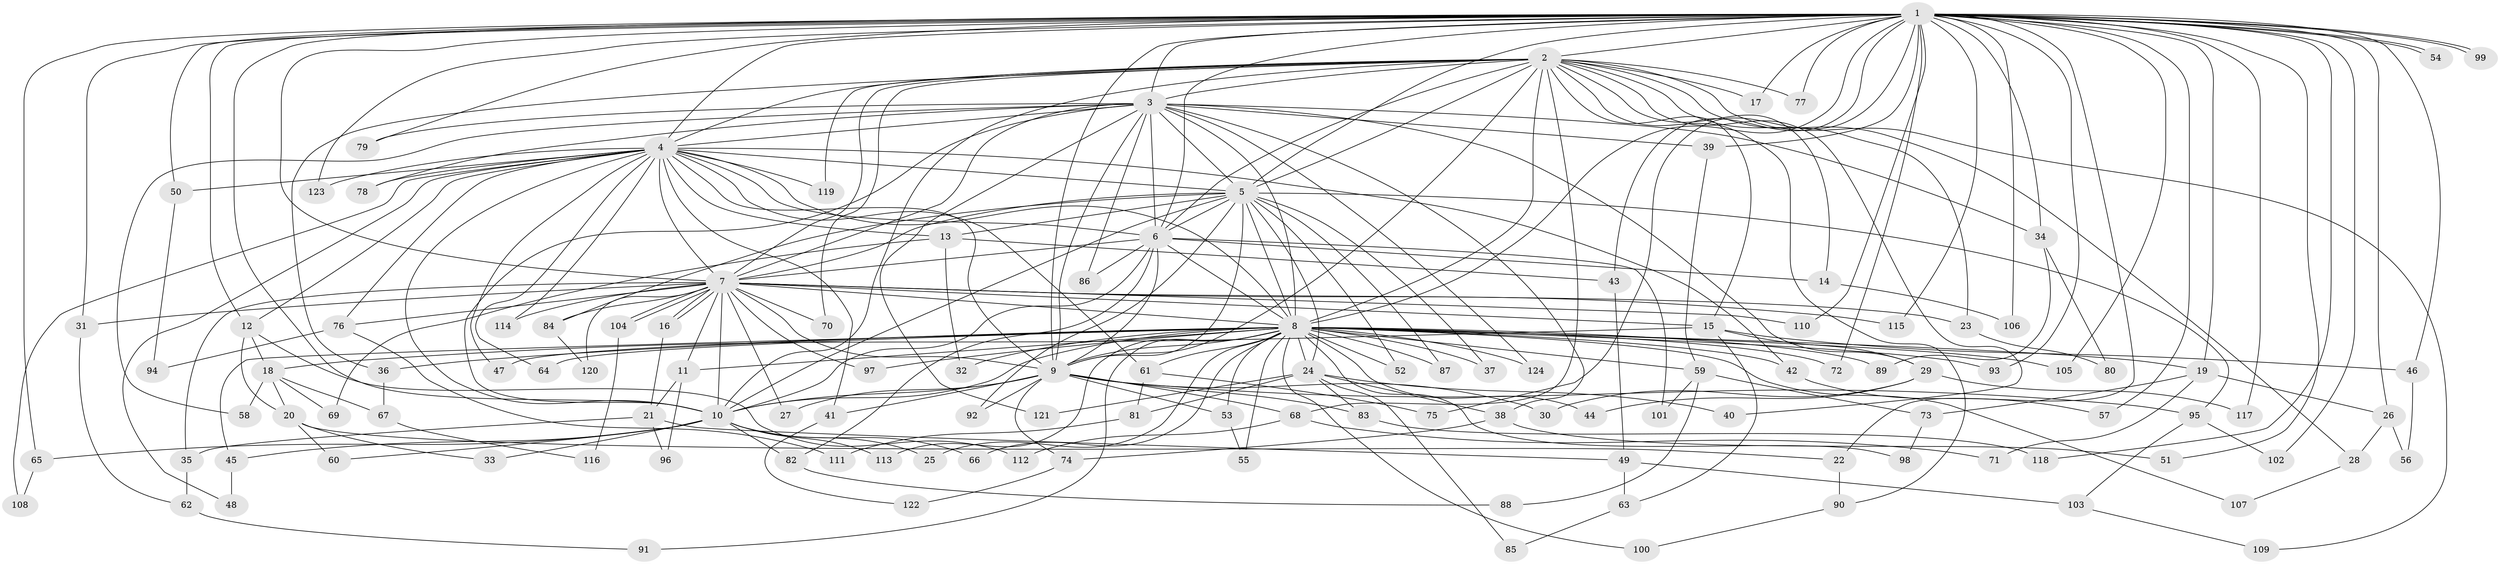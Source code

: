 // coarse degree distribution, {38: 0.009900990099009901, 33: 0.009900990099009901, 16: 0.019801980198019802, 21: 0.009900990099009901, 17: 0.019801980198019802, 11: 0.009900990099009901, 42: 0.009900990099009901, 6: 0.019801980198019802, 5: 0.06930693069306931, 3: 0.16831683168316833, 2: 0.5643564356435643, 7: 0.009900990099009901, 4: 0.0594059405940594, 1: 0.019801980198019802}
// Generated by graph-tools (version 1.1) at 2025/51/02/27/25 19:51:49]
// undirected, 124 vertices, 273 edges
graph export_dot {
graph [start="1"]
  node [color=gray90,style=filled];
  1;
  2;
  3;
  4;
  5;
  6;
  7;
  8;
  9;
  10;
  11;
  12;
  13;
  14;
  15;
  16;
  17;
  18;
  19;
  20;
  21;
  22;
  23;
  24;
  25;
  26;
  27;
  28;
  29;
  30;
  31;
  32;
  33;
  34;
  35;
  36;
  37;
  38;
  39;
  40;
  41;
  42;
  43;
  44;
  45;
  46;
  47;
  48;
  49;
  50;
  51;
  52;
  53;
  54;
  55;
  56;
  57;
  58;
  59;
  60;
  61;
  62;
  63;
  64;
  65;
  66;
  67;
  68;
  69;
  70;
  71;
  72;
  73;
  74;
  75;
  76;
  77;
  78;
  79;
  80;
  81;
  82;
  83;
  84;
  85;
  86;
  87;
  88;
  89;
  90;
  91;
  92;
  93;
  94;
  95;
  96;
  97;
  98;
  99;
  100;
  101;
  102;
  103;
  104;
  105;
  106;
  107;
  108;
  109;
  110;
  111;
  112;
  113;
  114;
  115;
  116;
  117;
  118;
  119;
  120;
  121;
  122;
  123;
  124;
  1 -- 2;
  1 -- 3;
  1 -- 4;
  1 -- 5;
  1 -- 6;
  1 -- 7;
  1 -- 8;
  1 -- 9;
  1 -- 10;
  1 -- 12;
  1 -- 17;
  1 -- 19;
  1 -- 22;
  1 -- 26;
  1 -- 31;
  1 -- 34;
  1 -- 39;
  1 -- 43;
  1 -- 46;
  1 -- 50;
  1 -- 51;
  1 -- 54;
  1 -- 54;
  1 -- 57;
  1 -- 65;
  1 -- 72;
  1 -- 75;
  1 -- 77;
  1 -- 79;
  1 -- 93;
  1 -- 99;
  1 -- 99;
  1 -- 102;
  1 -- 105;
  1 -- 106;
  1 -- 110;
  1 -- 115;
  1 -- 117;
  1 -- 118;
  1 -- 123;
  2 -- 3;
  2 -- 4;
  2 -- 5;
  2 -- 6;
  2 -- 7;
  2 -- 8;
  2 -- 9;
  2 -- 10;
  2 -- 14;
  2 -- 15;
  2 -- 17;
  2 -- 23;
  2 -- 28;
  2 -- 36;
  2 -- 40;
  2 -- 68;
  2 -- 70;
  2 -- 77;
  2 -- 90;
  2 -- 109;
  2 -- 119;
  3 -- 4;
  3 -- 5;
  3 -- 6;
  3 -- 7;
  3 -- 8;
  3 -- 9;
  3 -- 10;
  3 -- 29;
  3 -- 34;
  3 -- 38;
  3 -- 39;
  3 -- 58;
  3 -- 78;
  3 -- 79;
  3 -- 86;
  3 -- 121;
  3 -- 124;
  4 -- 5;
  4 -- 6;
  4 -- 7;
  4 -- 8;
  4 -- 9;
  4 -- 10;
  4 -- 12;
  4 -- 13;
  4 -- 41;
  4 -- 42;
  4 -- 47;
  4 -- 48;
  4 -- 50;
  4 -- 61;
  4 -- 64;
  4 -- 76;
  4 -- 78;
  4 -- 108;
  4 -- 114;
  4 -- 119;
  4 -- 123;
  5 -- 6;
  5 -- 7;
  5 -- 8;
  5 -- 9;
  5 -- 10;
  5 -- 13;
  5 -- 24;
  5 -- 37;
  5 -- 52;
  5 -- 84;
  5 -- 87;
  5 -- 92;
  5 -- 95;
  6 -- 7;
  6 -- 8;
  6 -- 9;
  6 -- 10;
  6 -- 14;
  6 -- 82;
  6 -- 86;
  6 -- 101;
  7 -- 8;
  7 -- 9;
  7 -- 10;
  7 -- 11;
  7 -- 15;
  7 -- 16;
  7 -- 16;
  7 -- 23;
  7 -- 27;
  7 -- 31;
  7 -- 35;
  7 -- 70;
  7 -- 76;
  7 -- 84;
  7 -- 97;
  7 -- 104;
  7 -- 104;
  7 -- 110;
  7 -- 114;
  7 -- 115;
  7 -- 120;
  8 -- 9;
  8 -- 10;
  8 -- 11;
  8 -- 19;
  8 -- 24;
  8 -- 25;
  8 -- 32;
  8 -- 36;
  8 -- 37;
  8 -- 42;
  8 -- 44;
  8 -- 45;
  8 -- 47;
  8 -- 52;
  8 -- 53;
  8 -- 55;
  8 -- 59;
  8 -- 61;
  8 -- 64;
  8 -- 66;
  8 -- 72;
  8 -- 87;
  8 -- 89;
  8 -- 91;
  8 -- 93;
  8 -- 97;
  8 -- 98;
  8 -- 100;
  8 -- 105;
  8 -- 107;
  8 -- 113;
  8 -- 124;
  9 -- 10;
  9 -- 27;
  9 -- 30;
  9 -- 41;
  9 -- 53;
  9 -- 68;
  9 -- 74;
  9 -- 83;
  9 -- 92;
  9 -- 95;
  10 -- 25;
  10 -- 33;
  10 -- 45;
  10 -- 60;
  10 -- 65;
  10 -- 66;
  10 -- 82;
  10 -- 113;
  11 -- 21;
  11 -- 96;
  12 -- 18;
  12 -- 20;
  12 -- 112;
  13 -- 32;
  13 -- 43;
  13 -- 69;
  14 -- 106;
  15 -- 18;
  15 -- 29;
  15 -- 46;
  15 -- 63;
  16 -- 21;
  18 -- 20;
  18 -- 58;
  18 -- 67;
  18 -- 69;
  19 -- 26;
  19 -- 71;
  19 -- 73;
  20 -- 22;
  20 -- 33;
  20 -- 60;
  21 -- 35;
  21 -- 49;
  21 -- 96;
  22 -- 90;
  23 -- 80;
  24 -- 38;
  24 -- 40;
  24 -- 81;
  24 -- 83;
  24 -- 85;
  24 -- 121;
  26 -- 28;
  26 -- 56;
  28 -- 107;
  29 -- 30;
  29 -- 44;
  29 -- 117;
  31 -- 62;
  34 -- 80;
  34 -- 89;
  35 -- 62;
  36 -- 67;
  38 -- 51;
  38 -- 74;
  39 -- 59;
  41 -- 122;
  42 -- 57;
  43 -- 49;
  45 -- 48;
  46 -- 56;
  49 -- 63;
  49 -- 103;
  50 -- 94;
  53 -- 55;
  59 -- 73;
  59 -- 88;
  59 -- 101;
  61 -- 75;
  61 -- 81;
  62 -- 91;
  63 -- 85;
  65 -- 108;
  67 -- 116;
  68 -- 71;
  68 -- 112;
  73 -- 98;
  74 -- 122;
  76 -- 94;
  76 -- 111;
  81 -- 111;
  82 -- 88;
  83 -- 118;
  84 -- 120;
  90 -- 100;
  95 -- 102;
  95 -- 103;
  103 -- 109;
  104 -- 116;
}
